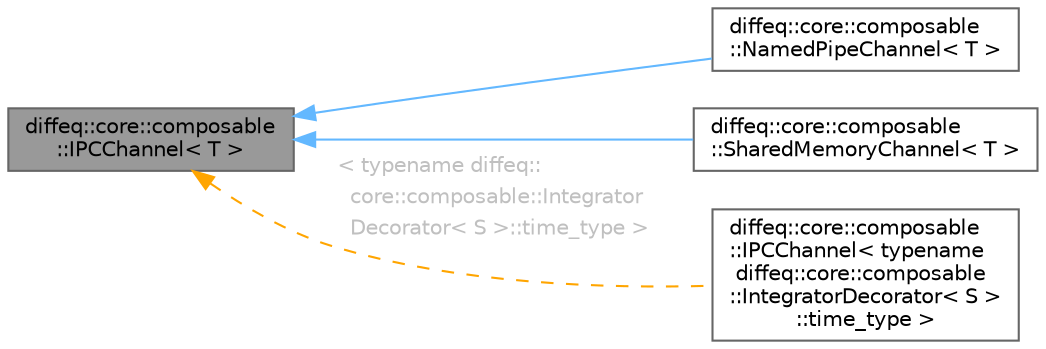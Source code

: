 digraph "diffeq::core::composable::IPCChannel&lt; T &gt;"
{
 // LATEX_PDF_SIZE
  bgcolor="transparent";
  edge [fontname=Helvetica,fontsize=10,labelfontname=Helvetica,labelfontsize=10];
  node [fontname=Helvetica,fontsize=10,shape=box,height=0.2,width=0.4];
  rankdir="LR";
  Node1 [id="Node000001",label="diffeq::core::composable\l::IPCChannel\< T \>",height=0.2,width=0.4,color="gray40", fillcolor="grey60", style="filled", fontcolor="black",tooltip="Base class for IPC channels."];
  Node1 -> Node2 [id="edge1_Node000001_Node000002",dir="back",color="steelblue1",style="solid",tooltip=" "];
  Node2 [id="Node000002",label="diffeq::core::composable\l::NamedPipeChannel\< T \>",height=0.2,width=0.4,color="gray40", fillcolor="white", style="filled",URL="$classdiffeq_1_1core_1_1composable_1_1_named_pipe_channel.html",tooltip="Named pipe IPC channel."];
  Node1 -> Node3 [id="edge2_Node000001_Node000003",dir="back",color="steelblue1",style="solid",tooltip=" "];
  Node3 [id="Node000003",label="diffeq::core::composable\l::SharedMemoryChannel\< T \>",height=0.2,width=0.4,color="gray40", fillcolor="white", style="filled",URL="$classdiffeq_1_1core_1_1composable_1_1_shared_memory_channel.html",tooltip="Shared memory IPC channel."];
  Node1 -> Node4 [id="edge3_Node000001_Node000004",dir="back",color="orange",style="dashed",tooltip=" ",label=<<TABLE CELLBORDER="0" BORDER="0"><TR><TD VALIGN="top" ALIGN="LEFT" CELLPADDING="1" CELLSPACING="0">&lt; typename diffeq::</TD></TR>
<TR><TD VALIGN="top" ALIGN="LEFT" CELLPADDING="1" CELLSPACING="0">&nbsp;&nbsp;core::composable::Integrator</TD></TR>
<TR><TD VALIGN="top" ALIGN="LEFT" CELLPADDING="1" CELLSPACING="0">&nbsp;&nbsp;Decorator&lt; S &gt;::time_type &gt;</TD></TR>
</TABLE>> ,fontcolor="grey" ];
  Node4 [id="Node000004",label="diffeq::core::composable\l::IPCChannel\< typename\l diffeq::core::composable\l::IntegratorDecorator\< S \>\l::time_type \>",height=0.2,width=0.4,color="gray40", fillcolor="white", style="filled",URL="$classdiffeq_1_1core_1_1composable_1_1_i_p_c_channel.html",tooltip=" "];
}

